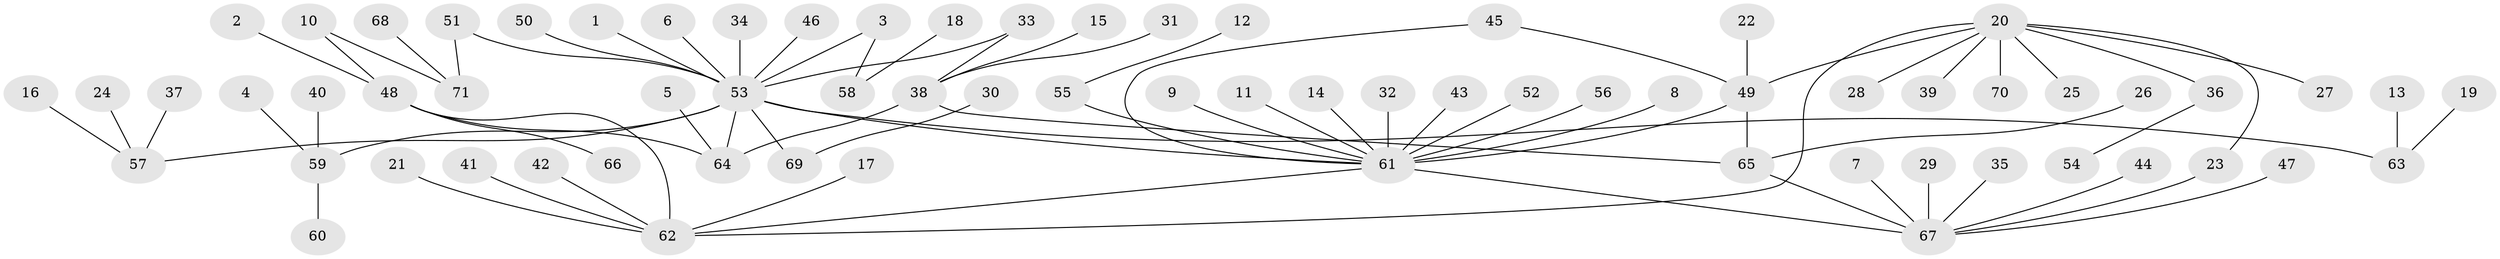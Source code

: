 // original degree distribution, {6: 0.035211267605633804, 15: 0.007042253521126761, 16: 0.007042253521126761, 7: 0.014084507042253521, 12: 0.007042253521126761, 4: 0.04225352112676056, 5: 0.02112676056338028, 1: 0.6619718309859155, 8: 0.007042253521126761, 3: 0.07746478873239436, 2: 0.11267605633802817, 9: 0.007042253521126761}
// Generated by graph-tools (version 1.1) at 2025/49/03/09/25 03:49:55]
// undirected, 71 vertices, 78 edges
graph export_dot {
graph [start="1"]
  node [color=gray90,style=filled];
  1;
  2;
  3;
  4;
  5;
  6;
  7;
  8;
  9;
  10;
  11;
  12;
  13;
  14;
  15;
  16;
  17;
  18;
  19;
  20;
  21;
  22;
  23;
  24;
  25;
  26;
  27;
  28;
  29;
  30;
  31;
  32;
  33;
  34;
  35;
  36;
  37;
  38;
  39;
  40;
  41;
  42;
  43;
  44;
  45;
  46;
  47;
  48;
  49;
  50;
  51;
  52;
  53;
  54;
  55;
  56;
  57;
  58;
  59;
  60;
  61;
  62;
  63;
  64;
  65;
  66;
  67;
  68;
  69;
  70;
  71;
  1 -- 53 [weight=1.0];
  2 -- 48 [weight=1.0];
  3 -- 53 [weight=1.0];
  3 -- 58 [weight=1.0];
  4 -- 59 [weight=1.0];
  5 -- 64 [weight=1.0];
  6 -- 53 [weight=1.0];
  7 -- 67 [weight=1.0];
  8 -- 61 [weight=1.0];
  9 -- 61 [weight=1.0];
  10 -- 48 [weight=1.0];
  10 -- 71 [weight=1.0];
  11 -- 61 [weight=1.0];
  12 -- 55 [weight=1.0];
  13 -- 63 [weight=1.0];
  14 -- 61 [weight=1.0];
  15 -- 38 [weight=1.0];
  16 -- 57 [weight=1.0];
  17 -- 62 [weight=1.0];
  18 -- 58 [weight=1.0];
  19 -- 63 [weight=1.0];
  20 -- 23 [weight=1.0];
  20 -- 25 [weight=1.0];
  20 -- 27 [weight=1.0];
  20 -- 28 [weight=1.0];
  20 -- 36 [weight=1.0];
  20 -- 39 [weight=1.0];
  20 -- 49 [weight=1.0];
  20 -- 62 [weight=1.0];
  20 -- 70 [weight=1.0];
  21 -- 62 [weight=1.0];
  22 -- 49 [weight=1.0];
  23 -- 67 [weight=1.0];
  24 -- 57 [weight=1.0];
  26 -- 65 [weight=1.0];
  29 -- 67 [weight=1.0];
  30 -- 69 [weight=1.0];
  31 -- 38 [weight=1.0];
  32 -- 61 [weight=1.0];
  33 -- 38 [weight=1.0];
  33 -- 53 [weight=1.0];
  34 -- 53 [weight=1.0];
  35 -- 67 [weight=1.0];
  36 -- 54 [weight=1.0];
  37 -- 57 [weight=1.0];
  38 -- 64 [weight=1.0];
  38 -- 65 [weight=1.0];
  40 -- 59 [weight=1.0];
  41 -- 62 [weight=1.0];
  42 -- 62 [weight=1.0];
  43 -- 61 [weight=1.0];
  44 -- 67 [weight=1.0];
  45 -- 49 [weight=1.0];
  45 -- 61 [weight=1.0];
  46 -- 53 [weight=1.0];
  47 -- 67 [weight=1.0];
  48 -- 62 [weight=1.0];
  48 -- 64 [weight=1.0];
  48 -- 66 [weight=1.0];
  49 -- 61 [weight=1.0];
  49 -- 65 [weight=1.0];
  50 -- 53 [weight=1.0];
  51 -- 53 [weight=1.0];
  51 -- 71 [weight=1.0];
  52 -- 61 [weight=1.0];
  53 -- 57 [weight=1.0];
  53 -- 59 [weight=1.0];
  53 -- 61 [weight=1.0];
  53 -- 63 [weight=1.0];
  53 -- 64 [weight=1.0];
  53 -- 69 [weight=1.0];
  55 -- 61 [weight=1.0];
  56 -- 61 [weight=1.0];
  59 -- 60 [weight=1.0];
  61 -- 62 [weight=1.0];
  61 -- 67 [weight=2.0];
  65 -- 67 [weight=1.0];
  68 -- 71 [weight=1.0];
}
